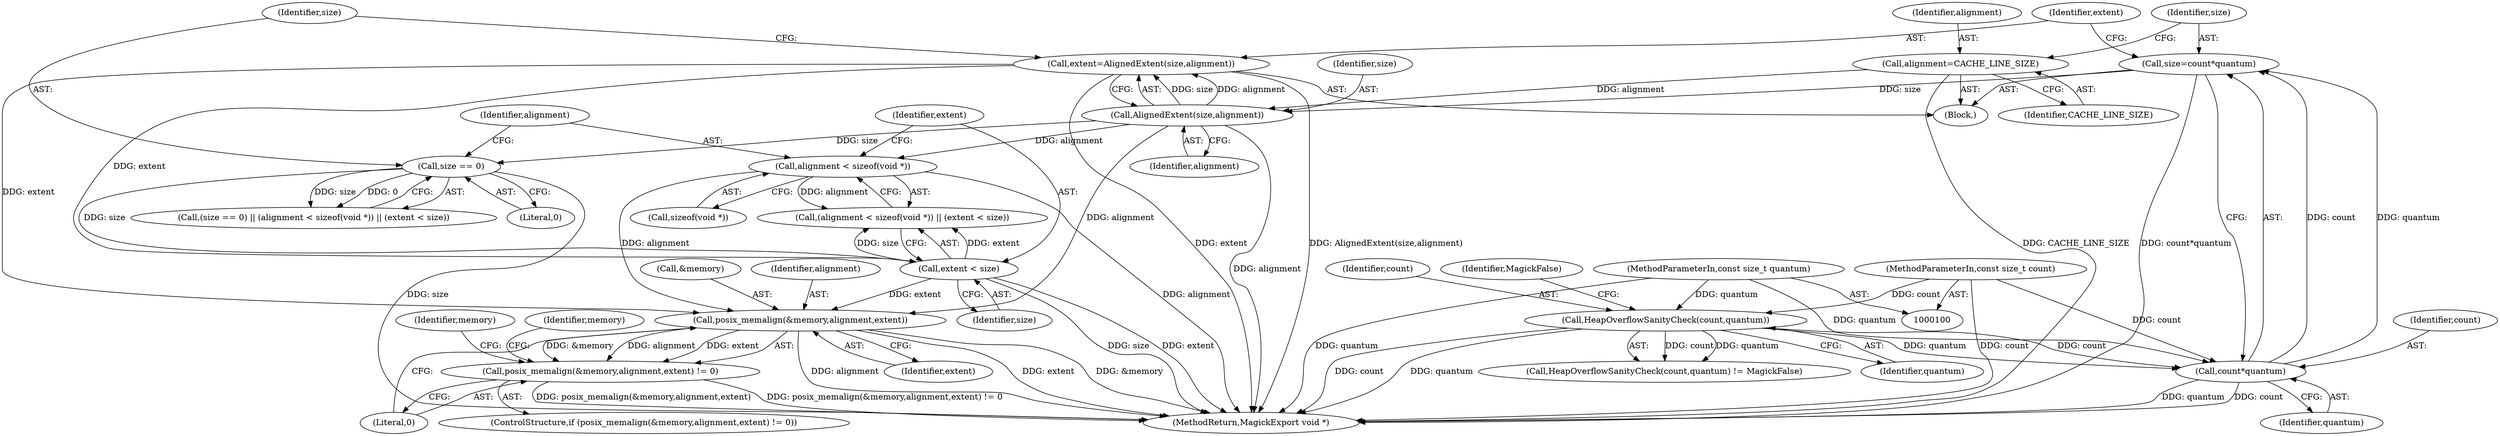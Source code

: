 digraph "0_ImageMagick_0474237508f39c4f783208123431815f1ededb76_3@API" {
"1000153" [label="(Call,posix_memalign(&memory,alignment,extent))"];
"1000140" [label="(Call,alignment < sizeof(void *))"];
"1000131" [label="(Call,AlignedExtent(size,alignment))"];
"1000124" [label="(Call,size=count*quantum)"];
"1000126" [label="(Call,count*quantum)"];
"1000110" [label="(Call,HeapOverflowSanityCheck(count,quantum))"];
"1000101" [label="(MethodParameterIn,const size_t count)"];
"1000102" [label="(MethodParameterIn,const size_t quantum)"];
"1000121" [label="(Call,alignment=CACHE_LINE_SIZE)"];
"1000129" [label="(Call,extent=AlignedExtent(size,alignment))"];
"1000144" [label="(Call,extent < size)"];
"1000136" [label="(Call,size == 0)"];
"1000152" [label="(Call,posix_memalign(&memory,alignment,extent) != 0)"];
"1000157" [label="(Identifier,extent)"];
"1000154" [label="(Call,&memory)"];
"1000101" [label="(MethodParameterIn,const size_t count)"];
"1000141" [label="(Identifier,alignment)"];
"1000142" [label="(Call,sizeof(void *))"];
"1000138" [label="(Literal,0)"];
"1000140" [label="(Call,alignment < sizeof(void *))"];
"1000153" [label="(Call,posix_memalign(&memory,alignment,extent))"];
"1000110" [label="(Call,HeapOverflowSanityCheck(count,quantum))"];
"1000156" [label="(Identifier,alignment)"];
"1000103" [label="(Block,)"];
"1000123" [label="(Identifier,CACHE_LINE_SIZE)"];
"1000163" [label="(Identifier,memory)"];
"1000136" [label="(Call,size == 0)"];
"1000129" [label="(Call,extent=AlignedExtent(size,alignment))"];
"1000135" [label="(Call,(size == 0) || (alignment < sizeof(void *)) || (extent < size))"];
"1000113" [label="(Identifier,MagickFalse)"];
"1000151" [label="(ControlStructure,if (posix_memalign(&memory,alignment,extent) != 0))"];
"1000164" [label="(MethodReturn,MagickExport void *)"];
"1000111" [label="(Identifier,count)"];
"1000160" [label="(Identifier,memory)"];
"1000112" [label="(Identifier,quantum)"];
"1000131" [label="(Call,AlignedExtent(size,alignment))"];
"1000133" [label="(Identifier,alignment)"];
"1000145" [label="(Identifier,extent)"];
"1000122" [label="(Identifier,alignment)"];
"1000128" [label="(Identifier,quantum)"];
"1000152" [label="(Call,posix_memalign(&memory,alignment,extent) != 0)"];
"1000126" [label="(Call,count*quantum)"];
"1000102" [label="(MethodParameterIn,const size_t quantum)"];
"1000132" [label="(Identifier,size)"];
"1000158" [label="(Literal,0)"];
"1000125" [label="(Identifier,size)"];
"1000139" [label="(Call,(alignment < sizeof(void *)) || (extent < size))"];
"1000137" [label="(Identifier,size)"];
"1000127" [label="(Identifier,count)"];
"1000146" [label="(Identifier,size)"];
"1000130" [label="(Identifier,extent)"];
"1000121" [label="(Call,alignment=CACHE_LINE_SIZE)"];
"1000109" [label="(Call,HeapOverflowSanityCheck(count,quantum) != MagickFalse)"];
"1000124" [label="(Call,size=count*quantum)"];
"1000144" [label="(Call,extent < size)"];
"1000153" -> "1000152"  [label="AST: "];
"1000153" -> "1000157"  [label="CFG: "];
"1000154" -> "1000153"  [label="AST: "];
"1000156" -> "1000153"  [label="AST: "];
"1000157" -> "1000153"  [label="AST: "];
"1000158" -> "1000153"  [label="CFG: "];
"1000153" -> "1000164"  [label="DDG: extent"];
"1000153" -> "1000164"  [label="DDG: &memory"];
"1000153" -> "1000164"  [label="DDG: alignment"];
"1000153" -> "1000152"  [label="DDG: &memory"];
"1000153" -> "1000152"  [label="DDG: alignment"];
"1000153" -> "1000152"  [label="DDG: extent"];
"1000140" -> "1000153"  [label="DDG: alignment"];
"1000131" -> "1000153"  [label="DDG: alignment"];
"1000129" -> "1000153"  [label="DDG: extent"];
"1000144" -> "1000153"  [label="DDG: extent"];
"1000140" -> "1000139"  [label="AST: "];
"1000140" -> "1000142"  [label="CFG: "];
"1000141" -> "1000140"  [label="AST: "];
"1000142" -> "1000140"  [label="AST: "];
"1000145" -> "1000140"  [label="CFG: "];
"1000139" -> "1000140"  [label="CFG: "];
"1000140" -> "1000164"  [label="DDG: alignment"];
"1000140" -> "1000139"  [label="DDG: alignment"];
"1000131" -> "1000140"  [label="DDG: alignment"];
"1000131" -> "1000129"  [label="AST: "];
"1000131" -> "1000133"  [label="CFG: "];
"1000132" -> "1000131"  [label="AST: "];
"1000133" -> "1000131"  [label="AST: "];
"1000129" -> "1000131"  [label="CFG: "];
"1000131" -> "1000164"  [label="DDG: alignment"];
"1000131" -> "1000129"  [label="DDG: size"];
"1000131" -> "1000129"  [label="DDG: alignment"];
"1000124" -> "1000131"  [label="DDG: size"];
"1000121" -> "1000131"  [label="DDG: alignment"];
"1000131" -> "1000136"  [label="DDG: size"];
"1000124" -> "1000103"  [label="AST: "];
"1000124" -> "1000126"  [label="CFG: "];
"1000125" -> "1000124"  [label="AST: "];
"1000126" -> "1000124"  [label="AST: "];
"1000130" -> "1000124"  [label="CFG: "];
"1000124" -> "1000164"  [label="DDG: count*quantum"];
"1000126" -> "1000124"  [label="DDG: count"];
"1000126" -> "1000124"  [label="DDG: quantum"];
"1000126" -> "1000128"  [label="CFG: "];
"1000127" -> "1000126"  [label="AST: "];
"1000128" -> "1000126"  [label="AST: "];
"1000126" -> "1000164"  [label="DDG: count"];
"1000126" -> "1000164"  [label="DDG: quantum"];
"1000110" -> "1000126"  [label="DDG: count"];
"1000110" -> "1000126"  [label="DDG: quantum"];
"1000101" -> "1000126"  [label="DDG: count"];
"1000102" -> "1000126"  [label="DDG: quantum"];
"1000110" -> "1000109"  [label="AST: "];
"1000110" -> "1000112"  [label="CFG: "];
"1000111" -> "1000110"  [label="AST: "];
"1000112" -> "1000110"  [label="AST: "];
"1000113" -> "1000110"  [label="CFG: "];
"1000110" -> "1000164"  [label="DDG: quantum"];
"1000110" -> "1000164"  [label="DDG: count"];
"1000110" -> "1000109"  [label="DDG: count"];
"1000110" -> "1000109"  [label="DDG: quantum"];
"1000101" -> "1000110"  [label="DDG: count"];
"1000102" -> "1000110"  [label="DDG: quantum"];
"1000101" -> "1000100"  [label="AST: "];
"1000101" -> "1000164"  [label="DDG: count"];
"1000102" -> "1000100"  [label="AST: "];
"1000102" -> "1000164"  [label="DDG: quantum"];
"1000121" -> "1000103"  [label="AST: "];
"1000121" -> "1000123"  [label="CFG: "];
"1000122" -> "1000121"  [label="AST: "];
"1000123" -> "1000121"  [label="AST: "];
"1000125" -> "1000121"  [label="CFG: "];
"1000121" -> "1000164"  [label="DDG: CACHE_LINE_SIZE"];
"1000129" -> "1000103"  [label="AST: "];
"1000130" -> "1000129"  [label="AST: "];
"1000137" -> "1000129"  [label="CFG: "];
"1000129" -> "1000164"  [label="DDG: extent"];
"1000129" -> "1000164"  [label="DDG: AlignedExtent(size,alignment)"];
"1000129" -> "1000144"  [label="DDG: extent"];
"1000144" -> "1000139"  [label="AST: "];
"1000144" -> "1000146"  [label="CFG: "];
"1000145" -> "1000144"  [label="AST: "];
"1000146" -> "1000144"  [label="AST: "];
"1000139" -> "1000144"  [label="CFG: "];
"1000144" -> "1000164"  [label="DDG: size"];
"1000144" -> "1000164"  [label="DDG: extent"];
"1000144" -> "1000139"  [label="DDG: extent"];
"1000144" -> "1000139"  [label="DDG: size"];
"1000136" -> "1000144"  [label="DDG: size"];
"1000136" -> "1000135"  [label="AST: "];
"1000136" -> "1000138"  [label="CFG: "];
"1000137" -> "1000136"  [label="AST: "];
"1000138" -> "1000136"  [label="AST: "];
"1000141" -> "1000136"  [label="CFG: "];
"1000135" -> "1000136"  [label="CFG: "];
"1000136" -> "1000164"  [label="DDG: size"];
"1000136" -> "1000135"  [label="DDG: size"];
"1000136" -> "1000135"  [label="DDG: 0"];
"1000152" -> "1000151"  [label="AST: "];
"1000152" -> "1000158"  [label="CFG: "];
"1000158" -> "1000152"  [label="AST: "];
"1000160" -> "1000152"  [label="CFG: "];
"1000163" -> "1000152"  [label="CFG: "];
"1000152" -> "1000164"  [label="DDG: posix_memalign(&memory,alignment,extent) != 0"];
"1000152" -> "1000164"  [label="DDG: posix_memalign(&memory,alignment,extent)"];
}

